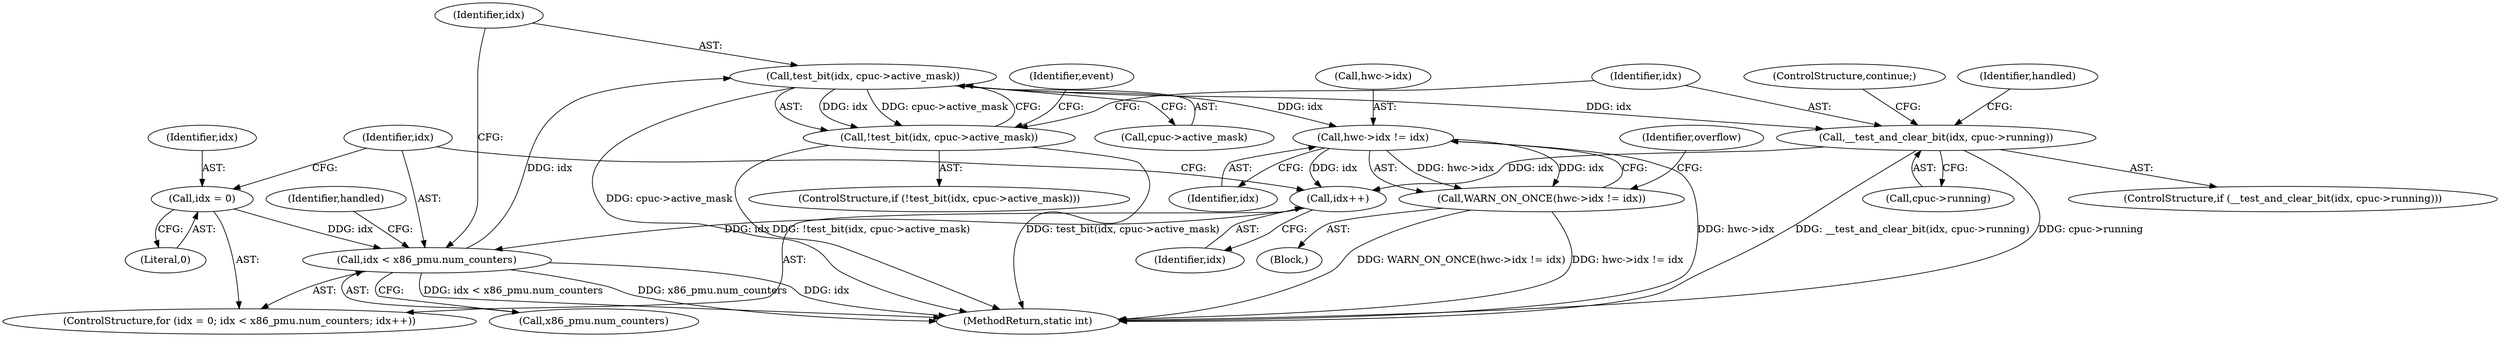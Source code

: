 digraph "0_linux_a8b0ca17b80e92faab46ee7179ba9e99ccb61233_49@pointer" {
"1000141" [label="(Call,test_bit(idx, cpuc->active_mask))"];
"1000130" [label="(Call,idx < x86_pmu.num_counters)"];
"1000135" [label="(Call,idx++)"];
"1000148" [label="(Call,__test_and_clear_bit(idx, cpuc->running))"];
"1000141" [label="(Call,test_bit(idx, cpuc->active_mask))"];
"1000170" [label="(Call,hwc->idx != idx)"];
"1000127" [label="(Call,idx = 0)"];
"1000140" [label="(Call,!test_bit(idx, cpuc->active_mask))"];
"1000169" [label="(Call,WARN_ON_ONCE(hwc->idx != idx))"];
"1000129" [label="(Literal,0)"];
"1000127" [label="(Call,idx = 0)"];
"1000171" [label="(Call,hwc->idx)"];
"1000157" [label="(Identifier,event)"];
"1000143" [label="(Call,cpuc->active_mask)"];
"1000131" [label="(Identifier,idx)"];
"1000136" [label="(Identifier,idx)"];
"1000150" [label="(Call,cpuc->running)"];
"1000169" [label="(Call,WARN_ON_ONCE(hwc->idx != idx))"];
"1000128" [label="(Identifier,idx)"];
"1000170" [label="(Call,hwc->idx != idx)"];
"1000126" [label="(ControlStructure,for (idx = 0; idx < x86_pmu.num_counters; idx++))"];
"1000142" [label="(Identifier,idx)"];
"1000212" [label="(Identifier,handled)"];
"1000174" [label="(Identifier,idx)"];
"1000141" [label="(Call,test_bit(idx, cpuc->active_mask))"];
"1000135" [label="(Call,idx++)"];
"1000148" [label="(Call,__test_and_clear_bit(idx, cpuc->running))"];
"1000220" [label="(MethodReturn,static int)"];
"1000137" [label="(Block,)"];
"1000155" [label="(ControlStructure,continue;)"];
"1000176" [label="(Identifier,overflow)"];
"1000140" [label="(Call,!test_bit(idx, cpuc->active_mask))"];
"1000154" [label="(Identifier,handled)"];
"1000149" [label="(Identifier,idx)"];
"1000139" [label="(ControlStructure,if (!test_bit(idx, cpuc->active_mask)))"];
"1000147" [label="(ControlStructure,if (__test_and_clear_bit(idx, cpuc->running)))"];
"1000130" [label="(Call,idx < x86_pmu.num_counters)"];
"1000132" [label="(Call,x86_pmu.num_counters)"];
"1000141" -> "1000140"  [label="AST: "];
"1000141" -> "1000143"  [label="CFG: "];
"1000142" -> "1000141"  [label="AST: "];
"1000143" -> "1000141"  [label="AST: "];
"1000140" -> "1000141"  [label="CFG: "];
"1000141" -> "1000220"  [label="DDG: cpuc->active_mask"];
"1000141" -> "1000140"  [label="DDG: idx"];
"1000141" -> "1000140"  [label="DDG: cpuc->active_mask"];
"1000130" -> "1000141"  [label="DDG: idx"];
"1000141" -> "1000148"  [label="DDG: idx"];
"1000141" -> "1000170"  [label="DDG: idx"];
"1000130" -> "1000126"  [label="AST: "];
"1000130" -> "1000132"  [label="CFG: "];
"1000131" -> "1000130"  [label="AST: "];
"1000132" -> "1000130"  [label="AST: "];
"1000142" -> "1000130"  [label="CFG: "];
"1000212" -> "1000130"  [label="CFG: "];
"1000130" -> "1000220"  [label="DDG: idx < x86_pmu.num_counters"];
"1000130" -> "1000220"  [label="DDG: x86_pmu.num_counters"];
"1000130" -> "1000220"  [label="DDG: idx"];
"1000135" -> "1000130"  [label="DDG: idx"];
"1000127" -> "1000130"  [label="DDG: idx"];
"1000135" -> "1000126"  [label="AST: "];
"1000135" -> "1000136"  [label="CFG: "];
"1000136" -> "1000135"  [label="AST: "];
"1000131" -> "1000135"  [label="CFG: "];
"1000148" -> "1000135"  [label="DDG: idx"];
"1000170" -> "1000135"  [label="DDG: idx"];
"1000148" -> "1000147"  [label="AST: "];
"1000148" -> "1000150"  [label="CFG: "];
"1000149" -> "1000148"  [label="AST: "];
"1000150" -> "1000148"  [label="AST: "];
"1000154" -> "1000148"  [label="CFG: "];
"1000155" -> "1000148"  [label="CFG: "];
"1000148" -> "1000220"  [label="DDG: __test_and_clear_bit(idx, cpuc->running)"];
"1000148" -> "1000220"  [label="DDG: cpuc->running"];
"1000170" -> "1000169"  [label="AST: "];
"1000170" -> "1000174"  [label="CFG: "];
"1000171" -> "1000170"  [label="AST: "];
"1000174" -> "1000170"  [label="AST: "];
"1000169" -> "1000170"  [label="CFG: "];
"1000170" -> "1000220"  [label="DDG: hwc->idx"];
"1000170" -> "1000169"  [label="DDG: hwc->idx"];
"1000170" -> "1000169"  [label="DDG: idx"];
"1000127" -> "1000126"  [label="AST: "];
"1000127" -> "1000129"  [label="CFG: "];
"1000128" -> "1000127"  [label="AST: "];
"1000129" -> "1000127"  [label="AST: "];
"1000131" -> "1000127"  [label="CFG: "];
"1000140" -> "1000139"  [label="AST: "];
"1000149" -> "1000140"  [label="CFG: "];
"1000157" -> "1000140"  [label="CFG: "];
"1000140" -> "1000220"  [label="DDG: test_bit(idx, cpuc->active_mask)"];
"1000140" -> "1000220"  [label="DDG: !test_bit(idx, cpuc->active_mask)"];
"1000169" -> "1000137"  [label="AST: "];
"1000176" -> "1000169"  [label="CFG: "];
"1000169" -> "1000220"  [label="DDG: WARN_ON_ONCE(hwc->idx != idx)"];
"1000169" -> "1000220"  [label="DDG: hwc->idx != idx"];
}

